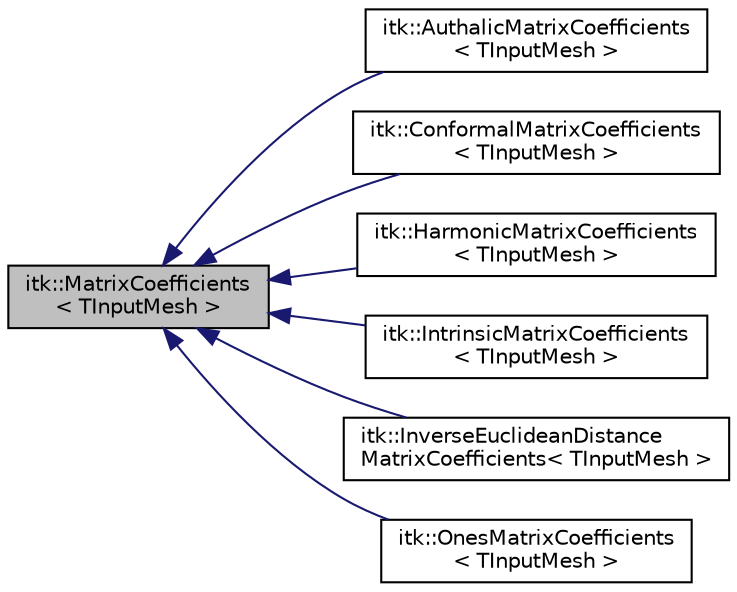 digraph "itk::MatrixCoefficients&lt; TInputMesh &gt;"
{
 // LATEX_PDF_SIZE
  edge [fontname="Helvetica",fontsize="10",labelfontname="Helvetica",labelfontsize="10"];
  node [fontname="Helvetica",fontsize="10",shape=record];
  rankdir="LR";
  Node1 [label="itk::MatrixCoefficients\l\< TInputMesh \>",height=0.2,width=0.4,color="black", fillcolor="grey75", style="filled", fontcolor="black",tooltip="Superclass for all the matrix coefficients computation classes."];
  Node1 -> Node2 [dir="back",color="midnightblue",fontsize="10",style="solid",fontname="Helvetica"];
  Node2 [label="itk::AuthalicMatrixCoefficients\l\< TInputMesh \>",height=0.2,width=0.4,color="black", fillcolor="white", style="filled",URL="$classitk_1_1AuthalicMatrixCoefficients.html",tooltip="Compute a matrix filled with Authalic Coefiicients of the edge, wherever two vertices are connected w..."];
  Node1 -> Node3 [dir="back",color="midnightblue",fontsize="10",style="solid",fontname="Helvetica"];
  Node3 [label="itk::ConformalMatrixCoefficients\l\< TInputMesh \>",height=0.2,width=0.4,color="black", fillcolor="white", style="filled",URL="$classitk_1_1ConformalMatrixCoefficients.html",tooltip="Compute a matrix filed by Conformal Coefficients of the edge wherever two vertices are connected by a..."];
  Node1 -> Node4 [dir="back",color="midnightblue",fontsize="10",style="solid",fontname="Helvetica"];
  Node4 [label="itk::HarmonicMatrixCoefficients\l\< TInputMesh \>",height=0.2,width=0.4,color="black", fillcolor="white", style="filled",URL="$classitk_1_1HarmonicMatrixCoefficients.html",tooltip="Compute a matrix filled with Harmonic coefficients, wherever two vertices are connected by an edge."];
  Node1 -> Node5 [dir="back",color="midnightblue",fontsize="10",style="solid",fontname="Helvetica"];
  Node5 [label="itk::IntrinsicMatrixCoefficients\l\< TInputMesh \>",height=0.2,width=0.4,color="black", fillcolor="white", style="filled",URL="$classitk_1_1IntrinsicMatrixCoefficients.html",tooltip="Compute a mtrix filled by intrinsic Coefficients of the edge, wherever two vertices are connected by ..."];
  Node1 -> Node6 [dir="back",color="midnightblue",fontsize="10",style="solid",fontname="Helvetica"];
  Node6 [label="itk::InverseEuclideanDistance\lMatrixCoefficients\< TInputMesh \>",height=0.2,width=0.4,color="black", fillcolor="white", style="filled",URL="$classitk_1_1InverseEuclideanDistanceMatrixCoefficients.html",tooltip="Compute a matrix filed with the inverse of the euclidean distance wherever two vertices are connected..."];
  Node1 -> Node7 [dir="back",color="midnightblue",fontsize="10",style="solid",fontname="Helvetica"];
  Node7 [label="itk::OnesMatrixCoefficients\l\< TInputMesh \>",height=0.2,width=0.4,color="black", fillcolor="white", style="filled",URL="$classitk_1_1OnesMatrixCoefficients.html",tooltip="Compute a matrix filled by 1s wherever two vertices are connected by an edge."];
}
